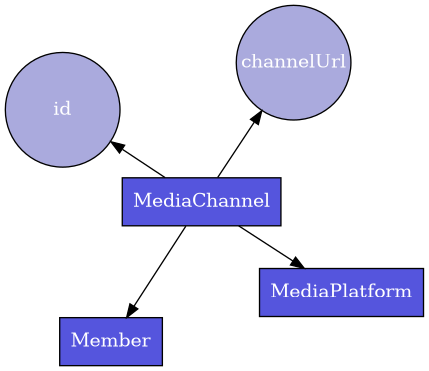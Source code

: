 @startuml mediaChannel_entity
digraph foo {

    overlap=false
    splines=polyline
    layout=neato

    { node [shape=box style=filled fillcolor="#5555dd" fontcolor="white"]
		  MediaChannel MediaPlatform Member 
	  }

    { node [shape=circle style=filled fillcolor="#aaaadd" fontcolor="white" fixedsize=true width=1.2]
       MediaChannel -> {
            id
            channelUrl
            Member
            MediaPlatform
       }
	}
}
@enduml                     